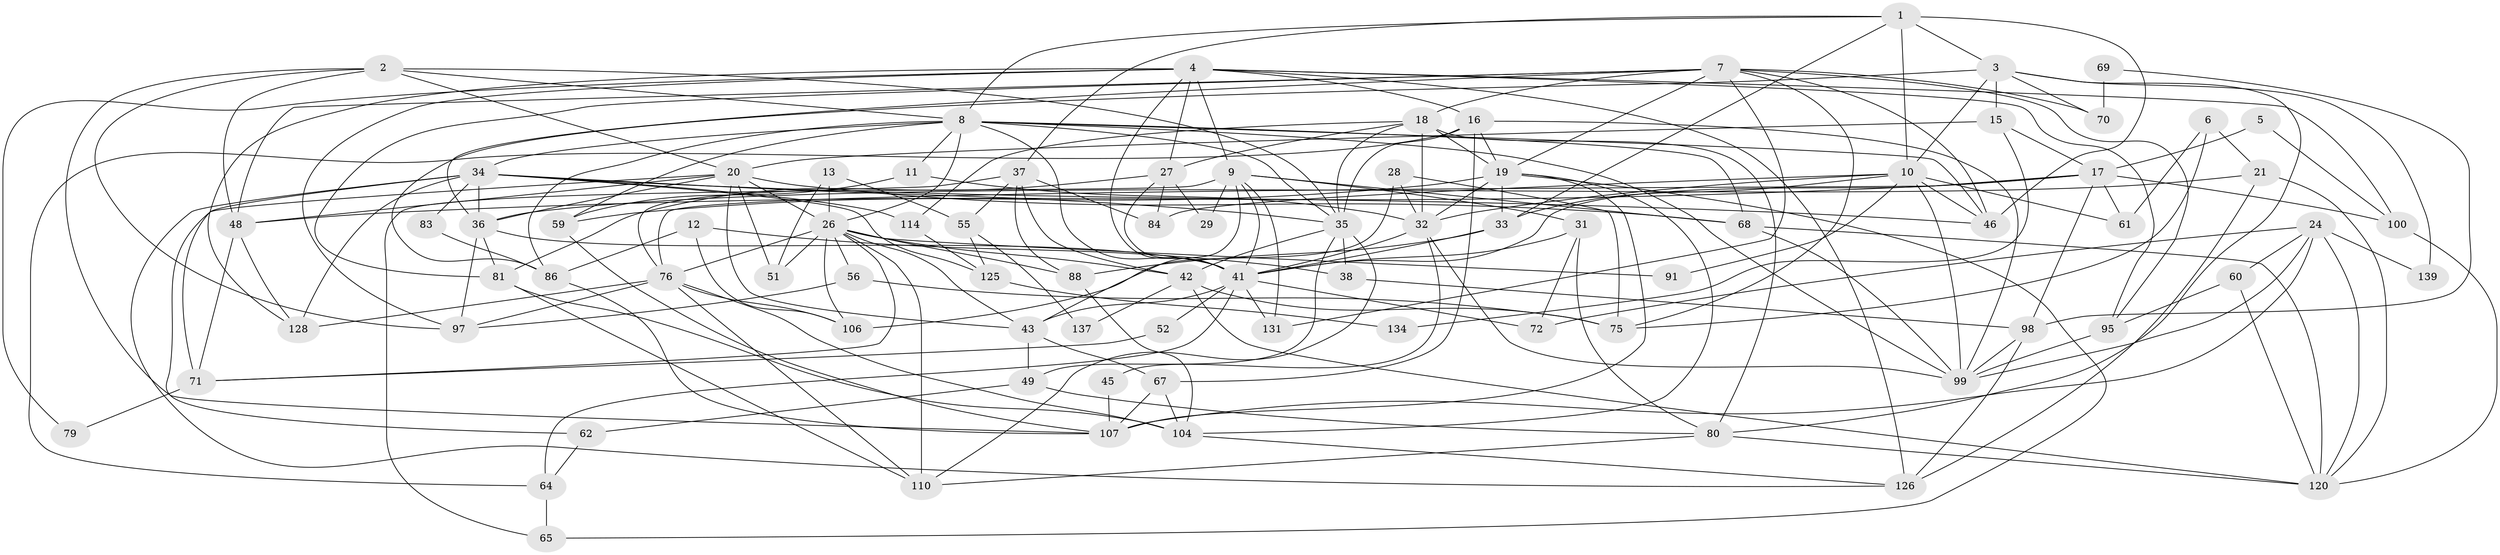 // original degree distribution, {4: 0.2553191489361702, 5: 0.24113475177304963, 3: 0.2553191489361702, 2: 0.1276595744680851, 6: 0.09219858156028368, 7: 0.028368794326241134}
// Generated by graph-tools (version 1.1) at 2025/18/03/04/25 18:18:43]
// undirected, 84 vertices, 215 edges
graph export_dot {
graph [start="1"]
  node [color=gray90,style=filled];
  1 [super="+25"];
  2 [super="+123"];
  3 [super="+130"];
  4 [super="+94+63"];
  5;
  6;
  7 [super="+109+23"];
  8 [super="+14"];
  9 [super="+22"];
  10 [super="+73+74"];
  11;
  12;
  13;
  15;
  16 [super="+101"];
  17 [super="+122"];
  18 [super="+44"];
  19 [super="+30"];
  20 [super="+133+121"];
  21;
  24 [super="+103"];
  26 [super="+39+90"];
  27 [super="+135"];
  28;
  29;
  31;
  32 [super="+50"];
  33 [super="+53"];
  34 [super="+87"];
  35 [super="+112"];
  36 [super="+47+58"];
  37 [super="+54"];
  38;
  41 [super="+102+77"];
  42 [super="+111"];
  43 [super="+132"];
  45;
  46 [super="+93"];
  48 [super="+124"];
  49;
  51;
  52;
  55;
  56;
  59;
  60;
  61;
  62;
  64;
  65;
  67 [super="+92"];
  68 [super="+141"];
  69;
  70;
  71;
  72;
  75 [super="+118"];
  76 [super="+85"];
  79;
  80 [super="+96"];
  81;
  83;
  84;
  86;
  88;
  91;
  95;
  97 [super="+116"];
  98;
  99 [super="+129"];
  100;
  104 [super="+117+108"];
  106;
  107;
  110;
  114;
  120;
  125;
  126;
  128;
  131;
  134;
  137;
  139;
  1 -- 33;
  1 -- 37;
  1 -- 46 [weight=2];
  1 -- 3;
  1 -- 8;
  1 -- 10;
  2 -- 107;
  2 -- 48;
  2 -- 20 [weight=2];
  2 -- 8;
  2 -- 97;
  2 -- 35 [weight=2];
  3 -- 10;
  3 -- 80;
  3 -- 70;
  3 -- 86;
  3 -- 139;
  3 -- 15;
  4 -- 128;
  4 -- 27;
  4 -- 95;
  4 -- 97;
  4 -- 100;
  4 -- 126;
  4 -- 79;
  4 -- 16;
  4 -- 41;
  4 -- 9;
  5 -- 100;
  5 -- 17;
  6 -- 61;
  6 -- 21;
  6 -- 75;
  7 -- 70 [weight=2];
  7 -- 95;
  7 -- 81 [weight=2];
  7 -- 75;
  7 -- 131;
  7 -- 18;
  7 -- 48;
  7 -- 19;
  7 -- 36;
  7 -- 46;
  8 -- 59;
  8 -- 11;
  8 -- 26;
  8 -- 34;
  8 -- 35;
  8 -- 68;
  8 -- 99;
  8 -- 41;
  8 -- 46;
  8 -- 86;
  9 -- 29;
  9 -- 131;
  9 -- 41;
  9 -- 65;
  9 -- 68;
  9 -- 43;
  9 -- 31;
  10 -- 91;
  10 -- 32;
  10 -- 84;
  10 -- 61;
  10 -- 46;
  10 -- 33;
  10 -- 99;
  11 -- 59;
  11 -- 32;
  12 -- 38;
  12 -- 106;
  12 -- 86;
  13 -- 51;
  13 -- 55;
  13 -- 26;
  15 -- 17 [weight=2];
  15 -- 20;
  15 -- 134;
  16 -- 64;
  16 -- 35;
  16 -- 99;
  16 -- 19;
  16 -- 67;
  17 -- 61;
  17 -- 48;
  17 -- 98;
  17 -- 100;
  17 -- 41;
  17 -- 76;
  18 -- 19 [weight=2];
  18 -- 35;
  18 -- 114;
  18 -- 27;
  18 -- 32;
  18 -- 80;
  19 -- 107;
  19 -- 32;
  19 -- 33;
  19 -- 65;
  19 -- 104;
  19 -- 59;
  20 -- 48;
  20 -- 51;
  20 -- 68;
  20 -- 26 [weight=2];
  20 -- 36;
  20 -- 43;
  20 -- 62;
  21 -- 126;
  21 -- 120;
  21 -- 36;
  24 -- 60;
  24 -- 107;
  24 -- 120;
  24 -- 99;
  24 -- 72;
  24 -- 139;
  26 -- 71;
  26 -- 110;
  26 -- 51;
  26 -- 88;
  26 -- 91;
  26 -- 56;
  26 -- 106;
  26 -- 42;
  26 -- 43;
  26 -- 76;
  27 -- 81;
  27 -- 29;
  27 -- 84;
  27 -- 41;
  28 -- 106;
  28 -- 75;
  28 -- 32;
  31 -- 72;
  31 -- 80;
  31 -- 41;
  32 -- 45;
  32 -- 99;
  32 -- 41;
  33 -- 88;
  33 -- 41;
  34 -- 128;
  34 -- 71;
  34 -- 126;
  34 -- 35;
  34 -- 83 [weight=2];
  34 -- 114;
  34 -- 125;
  34 -- 46;
  34 -- 36;
  35 -- 38;
  35 -- 42;
  35 -- 49;
  35 -- 110;
  36 -- 81;
  36 -- 97;
  36 -- 41;
  37 -- 88;
  37 -- 42;
  37 -- 55;
  37 -- 76;
  37 -- 84;
  38 -- 98;
  41 -- 64;
  41 -- 131;
  41 -- 72;
  41 -- 43;
  41 -- 52;
  42 -- 120;
  42 -- 137;
  42 -- 75;
  43 -- 49;
  43 -- 67;
  45 -- 107;
  48 -- 71;
  48 -- 128;
  49 -- 62;
  49 -- 80;
  52 -- 71;
  55 -- 125;
  55 -- 137;
  56 -- 75;
  56 -- 97;
  59 -- 107;
  60 -- 95;
  60 -- 120;
  62 -- 64;
  64 -- 65;
  67 -- 107;
  67 -- 104;
  68 -- 99;
  68 -- 120;
  69 -- 98;
  69 -- 70;
  71 -- 79;
  76 -- 110;
  76 -- 128;
  76 -- 97;
  76 -- 104;
  76 -- 106;
  80 -- 120;
  80 -- 110;
  81 -- 110;
  81 -- 104;
  83 -- 86;
  86 -- 107;
  88 -- 104;
  95 -- 99;
  98 -- 126;
  98 -- 99;
  100 -- 120;
  104 -- 126;
  114 -- 125;
  125 -- 134;
}
